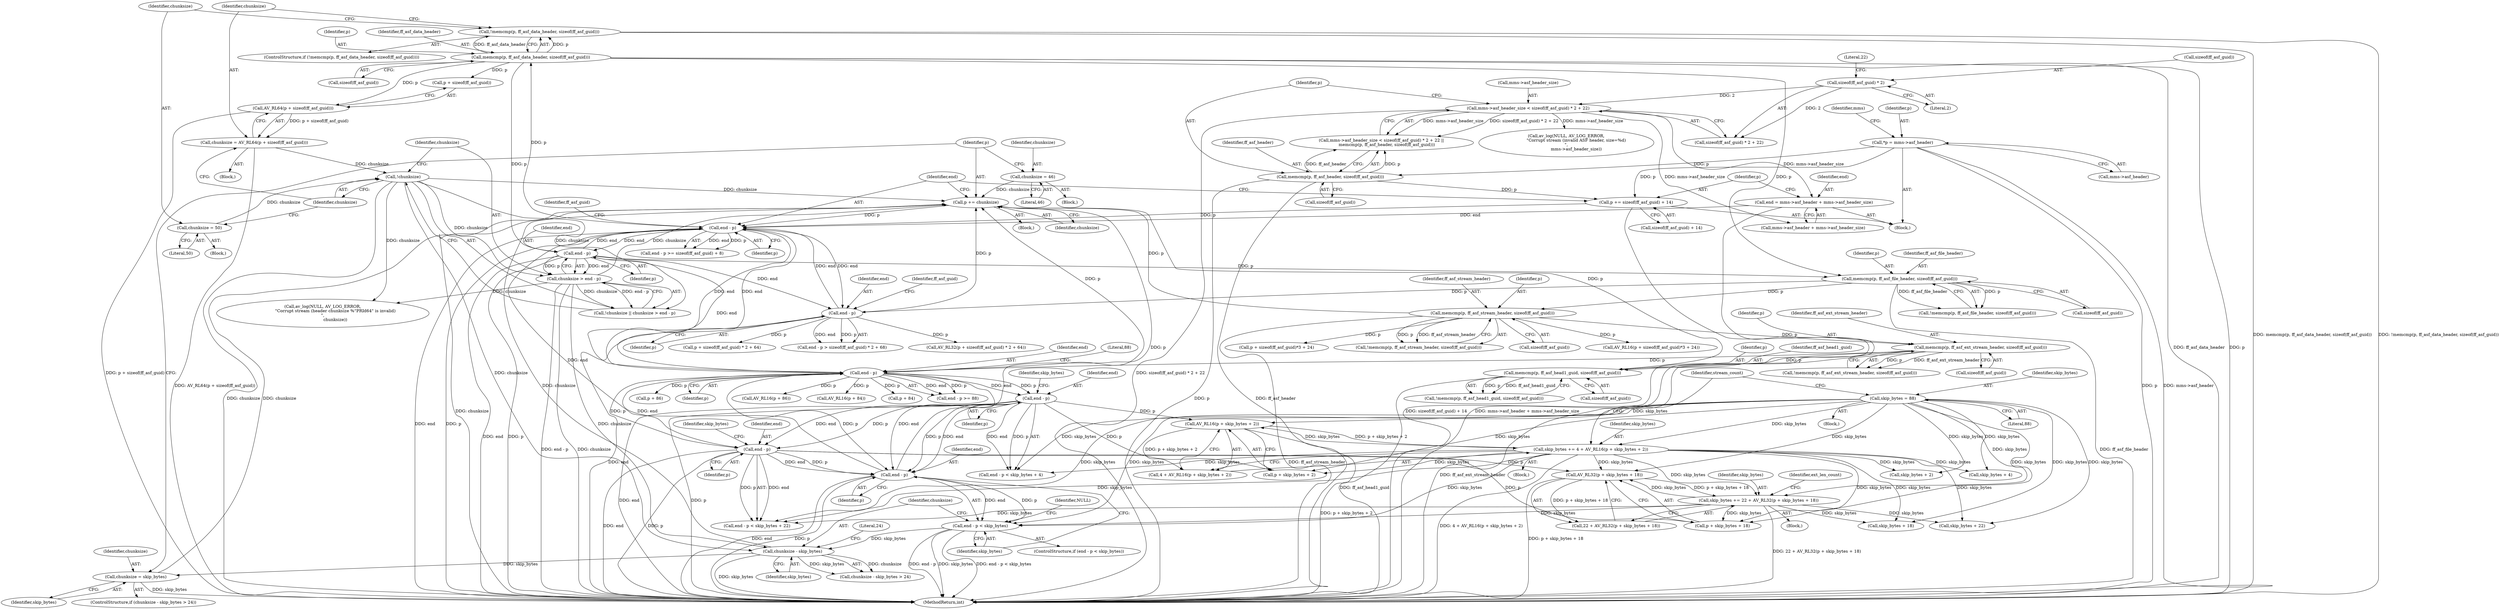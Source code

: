 digraph "0_FFmpeg_cced03dd667a5df6df8fd40d8de0bff477ee02e8@API" {
"1000174" [label="(Call,!memcmp(p, ff_asf_data_header, sizeof(ff_asf_guid)))"];
"1000175" [label="(Call,memcmp(p, ff_asf_data_header, sizeof(ff_asf_guid)))"];
"1000164" [label="(Call,end - p)"];
"1000375" [label="(Call,end - p)"];
"1000199" [label="(Call,end - p)"];
"1000367" [label="(Call,memcmp(p, ff_asf_ext_stream_header, sizeof(ff_asf_guid)))"];
"1000271" [label="(Call,memcmp(p, ff_asf_stream_header, sizeof(ff_asf_guid)))"];
"1000212" [label="(Call,memcmp(p, ff_asf_file_header, sizeof(ff_asf_guid)))"];
"1000220" [label="(Call,end - p)"];
"1000458" [label="(Call,end - p)"];
"1000404" [label="(Call,end - p)"];
"1000433" [label="(Call,end - p)"];
"1000147" [label="(Call,end = mms->asf_header + mms->asf_header_size)"];
"1000122" [label="(Call,mms->asf_header_size < sizeof(ff_asf_guid) * 2 + 22)"];
"1000127" [label="(Call,sizeof(ff_asf_guid) * 2)"];
"1000156" [label="(Call,p += sizeof(ff_asf_guid) + 14)"];
"1000107" [label="(Call,*p = mms->asf_header)"];
"1000132" [label="(Call,memcmp(p, ff_asf_header, sizeof(ff_asf_guid)))"];
"1000490" [label="(Call,p += chunksize)"];
"1000471" [label="(Call,chunksize - skip_bytes)"];
"1000195" [label="(Call,!chunksize)"];
"1000181" [label="(Call,chunksize = 50)"];
"1000186" [label="(Call,chunksize = AV_RL64(p + sizeof(ff_asf_guid)))"];
"1000188" [label="(Call,AV_RL64(p + sizeof(ff_asf_guid)))"];
"1000197" [label="(Call,chunksize > end - p)"];
"1000457" [label="(Call,end - p < skip_bytes)"];
"1000395" [label="(Call,skip_bytes = 88)"];
"1000446" [label="(Call,skip_bytes += 22 + AV_RL32(p + skip_bytes + 18))"];
"1000450" [label="(Call,AV_RL32(p + skip_bytes + 18))"];
"1000417" [label="(Call,skip_bytes += 4 + AV_RL16(p + skip_bytes + 2))"];
"1000421" [label="(Call,AV_RL16(p + skip_bytes + 2))"];
"1000487" [label="(Call,chunksize = 46)"];
"1000475" [label="(Call,chunksize = skip_bytes)"];
"1000481" [label="(Call,memcmp(p, ff_asf_head1_guid, sizeof(ff_asf_guid)))"];
"1000182" [label="(Identifier,chunksize)"];
"1000486" [label="(Block,)"];
"1000128" [label="(Call,sizeof(ff_asf_guid))"];
"1000220" [label="(Call,end - p)"];
"1000464" [label="(Identifier,NULL)"];
"1000186" [label="(Call,chunksize = AV_RL64(p + sizeof(ff_asf_guid)))"];
"1000273" [label="(Identifier,ff_asf_stream_header)"];
"1000422" [label="(Call,p + skip_bytes + 2)"];
"1000212" [label="(Call,memcmp(p, ff_asf_file_header, sizeof(ff_asf_guid)))"];
"1000270" [label="(Call,!memcmp(p, ff_asf_stream_header, sizeof(ff_asf_guid)))"];
"1000487" [label="(Call,chunksize = 46)"];
"1000117" [label="(Identifier,mms)"];
"1000213" [label="(Identifier,p)"];
"1000181" [label="(Call,chunksize = 50)"];
"1000219" [label="(Call,end - p > sizeof(ff_asf_guid) * 2 + 68)"];
"1000156" [label="(Call,p += sizeof(ff_asf_guid) + 14)"];
"1000271" [label="(Call,memcmp(p, ff_asf_stream_header, sizeof(ff_asf_guid)))"];
"1000390" [label="(Call,AV_RL16(p + 86))"];
"1000404" [label="(Call,end - p)"];
"1000211" [label="(Call,!memcmp(p, ff_asf_file_header, sizeof(ff_asf_guid)))"];
"1000460" [label="(Identifier,p)"];
"1000178" [label="(Call,sizeof(ff_asf_guid))"];
"1000461" [label="(Identifier,skip_bytes)"];
"1000470" [label="(Call,chunksize - skip_bytes > 24)"];
"1000195" [label="(Call,!chunksize)"];
"1000176" [label="(Identifier,p)"];
"1000132" [label="(Call,memcmp(p, ff_asf_header, sizeof(ff_asf_guid)))"];
"1000447" [label="(Identifier,skip_bytes)"];
"1000234" [label="(Call,AV_RL32(p + sizeof(ff_asf_guid) * 2 + 64))"];
"1000395" [label="(Call,skip_bytes = 88)"];
"1000484" [label="(Call,sizeof(ff_asf_guid))"];
"1000379" [label="(Block,)"];
"1000123" [label="(Call,mms->asf_header_size)"];
"1000456" [label="(ControlStructure,if (end - p < skip_bytes))"];
"1000126" [label="(Call,sizeof(ff_asf_guid) * 2 + 22)"];
"1000495" [label="(MethodReturn,int)"];
"1000401" [label="(Block,)"];
"1000473" [label="(Identifier,skip_bytes)"];
"1000177" [label="(Identifier,ff_asf_data_header)"];
"1000367" [label="(Call,memcmp(p, ff_asf_ext_stream_header, sizeof(ff_asf_guid)))"];
"1000446" [label="(Call,skip_bytes += 22 + AV_RL32(p + skip_bytes + 18))"];
"1000215" [label="(Call,sizeof(ff_asf_guid))"];
"1000483" [label="(Identifier,ff_asf_head1_guid)"];
"1000458" [label="(Call,end - p)"];
"1000109" [label="(Call,mms->asf_header)"];
"1000171" [label="(Block,)"];
"1000189" [label="(Call,p + sizeof(ff_asf_guid))"];
"1000453" [label="(Call,skip_bytes + 18)"];
"1000432" [label="(Call,end - p < skip_bytes + 22)"];
"1000406" [label="(Identifier,p)"];
"1000164" [label="(Call,end - p)"];
"1000457" [label="(Call,end - p < skip_bytes)"];
"1000169" [label="(Identifier,ff_asf_guid)"];
"1000492" [label="(Identifier,chunksize)"];
"1000200" [label="(Identifier,end)"];
"1000488" [label="(Identifier,chunksize)"];
"1000477" [label="(Identifier,skip_bytes)"];
"1000375" [label="(Call,end - p)"];
"1000489" [label="(Literal,46)"];
"1000433" [label="(Call,end - p)"];
"1000451" [label="(Call,p + skip_bytes + 18)"];
"1000407" [label="(Call,skip_bytes + 4)"];
"1000149" [label="(Call,mms->asf_header + mms->asf_header_size)"];
"1000400" [label="(Identifier,stream_count)"];
"1000383" [label="(Call,AV_RL16(p + 84))"];
"1000272" [label="(Identifier,p)"];
"1000226" [label="(Identifier,ff_asf_guid)"];
"1000405" [label="(Identifier,end)"];
"1000378" [label="(Literal,88)"];
"1000436" [label="(Call,skip_bytes + 22)"];
"1000279" [label="(Call,AV_RL16(p + sizeof(ff_asf_guid)*3 + 24))"];
"1000482" [label="(Identifier,p)"];
"1000175" [label="(Call,memcmp(p, ff_asf_data_header, sizeof(ff_asf_guid)))"];
"1000370" [label="(Call,sizeof(ff_asf_guid))"];
"1000437" [label="(Identifier,skip_bytes)"];
"1000490" [label="(Call,p += chunksize)"];
"1000491" [label="(Identifier,p)"];
"1000475" [label="(Call,chunksize = skip_bytes)"];
"1000122" [label="(Call,mms->asf_header_size < sizeof(ff_asf_guid) * 2 + 22)"];
"1000130" [label="(Literal,2)"];
"1000222" [label="(Identifier,p)"];
"1000448" [label="(Call,22 + AV_RL32(p + skip_bytes + 18))"];
"1000157" [label="(Identifier,p)"];
"1000474" [label="(Literal,24)"];
"1000480" [label="(Call,!memcmp(p, ff_asf_head1_guid, sizeof(ff_asf_guid)))"];
"1000148" [label="(Identifier,end)"];
"1000147" [label="(Call,end = mms->asf_header + mms->asf_header_size)"];
"1000108" [label="(Identifier,p)"];
"1000376" [label="(Identifier,end)"];
"1000183" [label="(Literal,50)"];
"1000133" [label="(Identifier,p)"];
"1000131" [label="(Literal,22)"];
"1000107" [label="(Call,*p = mms->asf_header)"];
"1000127" [label="(Call,sizeof(ff_asf_guid) * 2)"];
"1000421" [label="(Call,AV_RL16(p + skip_bytes + 2))"];
"1000476" [label="(Identifier,chunksize)"];
"1000368" [label="(Identifier,p)"];
"1000274" [label="(Call,sizeof(ff_asf_guid))"];
"1000280" [label="(Call,p + sizeof(ff_asf_guid)*3 + 24)"];
"1000174" [label="(Call,!memcmp(p, ff_asf_data_header, sizeof(ff_asf_guid)))"];
"1000408" [label="(Identifier,skip_bytes)"];
"1000134" [label="(Identifier,ff_asf_header)"];
"1000417" [label="(Call,skip_bytes += 4 + AV_RL16(p + skip_bytes + 2))"];
"1000105" [label="(Block,)"];
"1000158" [label="(Call,sizeof(ff_asf_guid) + 14)"];
"1000403" [label="(Call,end - p < skip_bytes + 4)"];
"1000121" [label="(Call,mms->asf_header_size < sizeof(ff_asf_guid) * 2 + 22 ||\n        memcmp(p, ff_asf_header, sizeof(ff_asf_guid)))"];
"1000384" [label="(Call,p + 84)"];
"1000369" [label="(Identifier,ff_asf_ext_stream_header)"];
"1000481" [label="(Call,memcmp(p, ff_asf_head1_guid, sizeof(ff_asf_guid)))"];
"1000197" [label="(Call,chunksize > end - p)"];
"1000166" [label="(Identifier,p)"];
"1000188" [label="(Call,AV_RL64(p + sizeof(ff_asf_guid)))"];
"1000198" [label="(Identifier,chunksize)"];
"1000196" [label="(Identifier,chunksize)"];
"1000374" [label="(Call,end - p >= 88)"];
"1000221" [label="(Identifier,end)"];
"1000424" [label="(Call,skip_bytes + 2)"];
"1000194" [label="(Call,!chunksize || chunksize > end - p)"];
"1000180" [label="(Block,)"];
"1000165" [label="(Identifier,end)"];
"1000471" [label="(Call,chunksize - skip_bytes)"];
"1000418" [label="(Identifier,skip_bytes)"];
"1000138" [label="(Call,av_log(NULL, AV_LOG_ERROR,\n               \"Corrupt stream (invalid ASF header, size=%d)\n\",\n               mms->asf_header_size))"];
"1000214" [label="(Identifier,ff_asf_file_header)"];
"1000135" [label="(Call,sizeof(ff_asf_guid))"];
"1000203" [label="(Call,av_log(NULL, AV_LOG_ERROR,\n                   \"Corrupt stream (header chunksize %\"PRId64\" is invalid)\n\",\n                   chunksize))"];
"1000391" [label="(Call,p + 86)"];
"1000419" [label="(Call,4 + AV_RL16(p + skip_bytes + 2))"];
"1000396" [label="(Identifier,skip_bytes)"];
"1000472" [label="(Identifier,chunksize)"];
"1000187" [label="(Identifier,chunksize)"];
"1000377" [label="(Identifier,p)"];
"1000429" [label="(Identifier,ext_len_count)"];
"1000163" [label="(Call,end - p >= sizeof(ff_asf_guid) + 8)"];
"1000235" [label="(Call,p + sizeof(ff_asf_guid) * 2 + 64)"];
"1000397" [label="(Literal,88)"];
"1000434" [label="(Identifier,end)"];
"1000201" [label="(Identifier,p)"];
"1000450" [label="(Call,AV_RL32(p + skip_bytes + 18))"];
"1000430" [label="(Block,)"];
"1000469" [label="(ControlStructure,if (chunksize - skip_bytes > 24))"];
"1000173" [label="(ControlStructure,if (!memcmp(p, ff_asf_data_header, sizeof(ff_asf_guid))))"];
"1000459" [label="(Identifier,end)"];
"1000185" [label="(Block,)"];
"1000199" [label="(Call,end - p)"];
"1000435" [label="(Identifier,p)"];
"1000366" [label="(Call,!memcmp(p, ff_asf_ext_stream_header, sizeof(ff_asf_guid)))"];
"1000174" -> "1000173"  [label="AST: "];
"1000174" -> "1000175"  [label="CFG: "];
"1000175" -> "1000174"  [label="AST: "];
"1000182" -> "1000174"  [label="CFG: "];
"1000187" -> "1000174"  [label="CFG: "];
"1000174" -> "1000495"  [label="DDG: !memcmp(p, ff_asf_data_header, sizeof(ff_asf_guid))"];
"1000174" -> "1000495"  [label="DDG: memcmp(p, ff_asf_data_header, sizeof(ff_asf_guid))"];
"1000175" -> "1000174"  [label="DDG: p"];
"1000175" -> "1000174"  [label="DDG: ff_asf_data_header"];
"1000175" -> "1000178"  [label="CFG: "];
"1000176" -> "1000175"  [label="AST: "];
"1000177" -> "1000175"  [label="AST: "];
"1000178" -> "1000175"  [label="AST: "];
"1000175" -> "1000495"  [label="DDG: p"];
"1000175" -> "1000495"  [label="DDG: ff_asf_data_header"];
"1000164" -> "1000175"  [label="DDG: p"];
"1000175" -> "1000188"  [label="DDG: p"];
"1000175" -> "1000189"  [label="DDG: p"];
"1000175" -> "1000199"  [label="DDG: p"];
"1000175" -> "1000212"  [label="DDG: p"];
"1000164" -> "1000163"  [label="AST: "];
"1000164" -> "1000166"  [label="CFG: "];
"1000165" -> "1000164"  [label="AST: "];
"1000166" -> "1000164"  [label="AST: "];
"1000169" -> "1000164"  [label="CFG: "];
"1000164" -> "1000495"  [label="DDG: p"];
"1000164" -> "1000495"  [label="DDG: end"];
"1000164" -> "1000163"  [label="DDG: end"];
"1000164" -> "1000163"  [label="DDG: p"];
"1000375" -> "1000164"  [label="DDG: end"];
"1000220" -> "1000164"  [label="DDG: end"];
"1000458" -> "1000164"  [label="DDG: end"];
"1000199" -> "1000164"  [label="DDG: end"];
"1000147" -> "1000164"  [label="DDG: end"];
"1000156" -> "1000164"  [label="DDG: p"];
"1000490" -> "1000164"  [label="DDG: p"];
"1000164" -> "1000199"  [label="DDG: end"];
"1000164" -> "1000220"  [label="DDG: end"];
"1000164" -> "1000375"  [label="DDG: end"];
"1000375" -> "1000374"  [label="AST: "];
"1000375" -> "1000377"  [label="CFG: "];
"1000376" -> "1000375"  [label="AST: "];
"1000377" -> "1000375"  [label="AST: "];
"1000378" -> "1000375"  [label="CFG: "];
"1000375" -> "1000374"  [label="DDG: end"];
"1000375" -> "1000374"  [label="DDG: p"];
"1000199" -> "1000375"  [label="DDG: end"];
"1000367" -> "1000375"  [label="DDG: p"];
"1000375" -> "1000383"  [label="DDG: p"];
"1000375" -> "1000384"  [label="DDG: p"];
"1000375" -> "1000390"  [label="DDG: p"];
"1000375" -> "1000391"  [label="DDG: p"];
"1000375" -> "1000404"  [label="DDG: end"];
"1000375" -> "1000404"  [label="DDG: p"];
"1000375" -> "1000433"  [label="DDG: end"];
"1000375" -> "1000433"  [label="DDG: p"];
"1000375" -> "1000458"  [label="DDG: end"];
"1000375" -> "1000458"  [label="DDG: p"];
"1000375" -> "1000490"  [label="DDG: p"];
"1000199" -> "1000197"  [label="AST: "];
"1000199" -> "1000201"  [label="CFG: "];
"1000200" -> "1000199"  [label="AST: "];
"1000201" -> "1000199"  [label="AST: "];
"1000197" -> "1000199"  [label="CFG: "];
"1000199" -> "1000495"  [label="DDG: p"];
"1000199" -> "1000495"  [label="DDG: end"];
"1000199" -> "1000197"  [label="DDG: end"];
"1000199" -> "1000197"  [label="DDG: p"];
"1000199" -> "1000212"  [label="DDG: p"];
"1000199" -> "1000220"  [label="DDG: end"];
"1000367" -> "1000366"  [label="AST: "];
"1000367" -> "1000370"  [label="CFG: "];
"1000368" -> "1000367"  [label="AST: "];
"1000369" -> "1000367"  [label="AST: "];
"1000370" -> "1000367"  [label="AST: "];
"1000366" -> "1000367"  [label="CFG: "];
"1000367" -> "1000495"  [label="DDG: ff_asf_ext_stream_header"];
"1000367" -> "1000366"  [label="DDG: p"];
"1000367" -> "1000366"  [label="DDG: ff_asf_ext_stream_header"];
"1000271" -> "1000367"  [label="DDG: p"];
"1000367" -> "1000481"  [label="DDG: p"];
"1000271" -> "1000270"  [label="AST: "];
"1000271" -> "1000274"  [label="CFG: "];
"1000272" -> "1000271"  [label="AST: "];
"1000273" -> "1000271"  [label="AST: "];
"1000274" -> "1000271"  [label="AST: "];
"1000270" -> "1000271"  [label="CFG: "];
"1000271" -> "1000495"  [label="DDG: ff_asf_stream_header"];
"1000271" -> "1000270"  [label="DDG: p"];
"1000271" -> "1000270"  [label="DDG: ff_asf_stream_header"];
"1000212" -> "1000271"  [label="DDG: p"];
"1000271" -> "1000279"  [label="DDG: p"];
"1000271" -> "1000280"  [label="DDG: p"];
"1000271" -> "1000490"  [label="DDG: p"];
"1000212" -> "1000211"  [label="AST: "];
"1000212" -> "1000215"  [label="CFG: "];
"1000213" -> "1000212"  [label="AST: "];
"1000214" -> "1000212"  [label="AST: "];
"1000215" -> "1000212"  [label="AST: "];
"1000211" -> "1000212"  [label="CFG: "];
"1000212" -> "1000495"  [label="DDG: ff_asf_file_header"];
"1000212" -> "1000211"  [label="DDG: p"];
"1000212" -> "1000211"  [label="DDG: ff_asf_file_header"];
"1000212" -> "1000220"  [label="DDG: p"];
"1000220" -> "1000219"  [label="AST: "];
"1000220" -> "1000222"  [label="CFG: "];
"1000221" -> "1000220"  [label="AST: "];
"1000222" -> "1000220"  [label="AST: "];
"1000226" -> "1000220"  [label="CFG: "];
"1000220" -> "1000495"  [label="DDG: end"];
"1000220" -> "1000219"  [label="DDG: end"];
"1000220" -> "1000219"  [label="DDG: p"];
"1000220" -> "1000234"  [label="DDG: p"];
"1000220" -> "1000235"  [label="DDG: p"];
"1000220" -> "1000490"  [label="DDG: p"];
"1000458" -> "1000457"  [label="AST: "];
"1000458" -> "1000460"  [label="CFG: "];
"1000459" -> "1000458"  [label="AST: "];
"1000460" -> "1000458"  [label="AST: "];
"1000461" -> "1000458"  [label="CFG: "];
"1000458" -> "1000495"  [label="DDG: p"];
"1000458" -> "1000495"  [label="DDG: end"];
"1000458" -> "1000457"  [label="DDG: end"];
"1000458" -> "1000457"  [label="DDG: p"];
"1000404" -> "1000458"  [label="DDG: end"];
"1000404" -> "1000458"  [label="DDG: p"];
"1000433" -> "1000458"  [label="DDG: end"];
"1000433" -> "1000458"  [label="DDG: p"];
"1000458" -> "1000490"  [label="DDG: p"];
"1000404" -> "1000403"  [label="AST: "];
"1000404" -> "1000406"  [label="CFG: "];
"1000405" -> "1000404"  [label="AST: "];
"1000406" -> "1000404"  [label="AST: "];
"1000408" -> "1000404"  [label="CFG: "];
"1000404" -> "1000495"  [label="DDG: end"];
"1000404" -> "1000495"  [label="DDG: p"];
"1000404" -> "1000403"  [label="DDG: end"];
"1000404" -> "1000403"  [label="DDG: p"];
"1000404" -> "1000421"  [label="DDG: p"];
"1000404" -> "1000422"  [label="DDG: p"];
"1000404" -> "1000433"  [label="DDG: end"];
"1000404" -> "1000433"  [label="DDG: p"];
"1000433" -> "1000432"  [label="AST: "];
"1000433" -> "1000435"  [label="CFG: "];
"1000434" -> "1000433"  [label="AST: "];
"1000435" -> "1000433"  [label="AST: "];
"1000437" -> "1000433"  [label="CFG: "];
"1000433" -> "1000495"  [label="DDG: end"];
"1000433" -> "1000495"  [label="DDG: p"];
"1000433" -> "1000432"  [label="DDG: end"];
"1000433" -> "1000432"  [label="DDG: p"];
"1000433" -> "1000450"  [label="DDG: p"];
"1000433" -> "1000451"  [label="DDG: p"];
"1000147" -> "1000105"  [label="AST: "];
"1000147" -> "1000149"  [label="CFG: "];
"1000148" -> "1000147"  [label="AST: "];
"1000149" -> "1000147"  [label="AST: "];
"1000157" -> "1000147"  [label="CFG: "];
"1000147" -> "1000495"  [label="DDG: mms->asf_header + mms->asf_header_size"];
"1000122" -> "1000147"  [label="DDG: mms->asf_header_size"];
"1000122" -> "1000121"  [label="AST: "];
"1000122" -> "1000126"  [label="CFG: "];
"1000123" -> "1000122"  [label="AST: "];
"1000126" -> "1000122"  [label="AST: "];
"1000133" -> "1000122"  [label="CFG: "];
"1000121" -> "1000122"  [label="CFG: "];
"1000122" -> "1000495"  [label="DDG: sizeof(ff_asf_guid) * 2 + 22"];
"1000122" -> "1000121"  [label="DDG: mms->asf_header_size"];
"1000122" -> "1000121"  [label="DDG: sizeof(ff_asf_guid) * 2 + 22"];
"1000127" -> "1000122"  [label="DDG: 2"];
"1000122" -> "1000138"  [label="DDG: mms->asf_header_size"];
"1000122" -> "1000149"  [label="DDG: mms->asf_header_size"];
"1000127" -> "1000126"  [label="AST: "];
"1000127" -> "1000130"  [label="CFG: "];
"1000128" -> "1000127"  [label="AST: "];
"1000130" -> "1000127"  [label="AST: "];
"1000131" -> "1000127"  [label="CFG: "];
"1000127" -> "1000126"  [label="DDG: 2"];
"1000156" -> "1000105"  [label="AST: "];
"1000156" -> "1000158"  [label="CFG: "];
"1000157" -> "1000156"  [label="AST: "];
"1000158" -> "1000156"  [label="AST: "];
"1000165" -> "1000156"  [label="CFG: "];
"1000156" -> "1000495"  [label="DDG: sizeof(ff_asf_guid) + 14"];
"1000107" -> "1000156"  [label="DDG: p"];
"1000132" -> "1000156"  [label="DDG: p"];
"1000107" -> "1000105"  [label="AST: "];
"1000107" -> "1000109"  [label="CFG: "];
"1000108" -> "1000107"  [label="AST: "];
"1000109" -> "1000107"  [label="AST: "];
"1000117" -> "1000107"  [label="CFG: "];
"1000107" -> "1000495"  [label="DDG: p"];
"1000107" -> "1000495"  [label="DDG: mms->asf_header"];
"1000107" -> "1000132"  [label="DDG: p"];
"1000132" -> "1000121"  [label="AST: "];
"1000132" -> "1000135"  [label="CFG: "];
"1000133" -> "1000132"  [label="AST: "];
"1000134" -> "1000132"  [label="AST: "];
"1000135" -> "1000132"  [label="AST: "];
"1000121" -> "1000132"  [label="CFG: "];
"1000132" -> "1000495"  [label="DDG: ff_asf_header"];
"1000132" -> "1000495"  [label="DDG: p"];
"1000132" -> "1000121"  [label="DDG: p"];
"1000132" -> "1000121"  [label="DDG: ff_asf_header"];
"1000490" -> "1000171"  [label="AST: "];
"1000490" -> "1000492"  [label="CFG: "];
"1000491" -> "1000490"  [label="AST: "];
"1000492" -> "1000490"  [label="AST: "];
"1000165" -> "1000490"  [label="CFG: "];
"1000490" -> "1000495"  [label="DDG: chunksize"];
"1000471" -> "1000490"  [label="DDG: chunksize"];
"1000487" -> "1000490"  [label="DDG: chunksize"];
"1000475" -> "1000490"  [label="DDG: chunksize"];
"1000195" -> "1000490"  [label="DDG: chunksize"];
"1000197" -> "1000490"  [label="DDG: chunksize"];
"1000481" -> "1000490"  [label="DDG: p"];
"1000471" -> "1000470"  [label="AST: "];
"1000471" -> "1000473"  [label="CFG: "];
"1000472" -> "1000471"  [label="AST: "];
"1000473" -> "1000471"  [label="AST: "];
"1000474" -> "1000471"  [label="CFG: "];
"1000471" -> "1000495"  [label="DDG: skip_bytes"];
"1000471" -> "1000470"  [label="DDG: chunksize"];
"1000471" -> "1000470"  [label="DDG: skip_bytes"];
"1000195" -> "1000471"  [label="DDG: chunksize"];
"1000197" -> "1000471"  [label="DDG: chunksize"];
"1000457" -> "1000471"  [label="DDG: skip_bytes"];
"1000471" -> "1000475"  [label="DDG: skip_bytes"];
"1000195" -> "1000194"  [label="AST: "];
"1000195" -> "1000196"  [label="CFG: "];
"1000196" -> "1000195"  [label="AST: "];
"1000198" -> "1000195"  [label="CFG: "];
"1000194" -> "1000195"  [label="CFG: "];
"1000195" -> "1000495"  [label="DDG: chunksize"];
"1000195" -> "1000194"  [label="DDG: chunksize"];
"1000181" -> "1000195"  [label="DDG: chunksize"];
"1000186" -> "1000195"  [label="DDG: chunksize"];
"1000195" -> "1000197"  [label="DDG: chunksize"];
"1000195" -> "1000203"  [label="DDG: chunksize"];
"1000181" -> "1000180"  [label="AST: "];
"1000181" -> "1000183"  [label="CFG: "];
"1000182" -> "1000181"  [label="AST: "];
"1000183" -> "1000181"  [label="AST: "];
"1000196" -> "1000181"  [label="CFG: "];
"1000186" -> "1000185"  [label="AST: "];
"1000186" -> "1000188"  [label="CFG: "];
"1000187" -> "1000186"  [label="AST: "];
"1000188" -> "1000186"  [label="AST: "];
"1000196" -> "1000186"  [label="CFG: "];
"1000186" -> "1000495"  [label="DDG: AV_RL64(p + sizeof(ff_asf_guid))"];
"1000188" -> "1000186"  [label="DDG: p + sizeof(ff_asf_guid)"];
"1000188" -> "1000189"  [label="CFG: "];
"1000189" -> "1000188"  [label="AST: "];
"1000188" -> "1000495"  [label="DDG: p + sizeof(ff_asf_guid)"];
"1000197" -> "1000194"  [label="AST: "];
"1000198" -> "1000197"  [label="AST: "];
"1000194" -> "1000197"  [label="CFG: "];
"1000197" -> "1000495"  [label="DDG: end - p"];
"1000197" -> "1000495"  [label="DDG: chunksize"];
"1000197" -> "1000194"  [label="DDG: chunksize"];
"1000197" -> "1000194"  [label="DDG: end - p"];
"1000197" -> "1000203"  [label="DDG: chunksize"];
"1000457" -> "1000456"  [label="AST: "];
"1000457" -> "1000461"  [label="CFG: "];
"1000461" -> "1000457"  [label="AST: "];
"1000464" -> "1000457"  [label="CFG: "];
"1000472" -> "1000457"  [label="CFG: "];
"1000457" -> "1000495"  [label="DDG: skip_bytes"];
"1000457" -> "1000495"  [label="DDG: end - p < skip_bytes"];
"1000457" -> "1000495"  [label="DDG: end - p"];
"1000395" -> "1000457"  [label="DDG: skip_bytes"];
"1000446" -> "1000457"  [label="DDG: skip_bytes"];
"1000417" -> "1000457"  [label="DDG: skip_bytes"];
"1000395" -> "1000379"  [label="AST: "];
"1000395" -> "1000397"  [label="CFG: "];
"1000396" -> "1000395"  [label="AST: "];
"1000397" -> "1000395"  [label="AST: "];
"1000400" -> "1000395"  [label="CFG: "];
"1000395" -> "1000403"  [label="DDG: skip_bytes"];
"1000395" -> "1000407"  [label="DDG: skip_bytes"];
"1000395" -> "1000417"  [label="DDG: skip_bytes"];
"1000395" -> "1000421"  [label="DDG: skip_bytes"];
"1000395" -> "1000422"  [label="DDG: skip_bytes"];
"1000395" -> "1000424"  [label="DDG: skip_bytes"];
"1000395" -> "1000432"  [label="DDG: skip_bytes"];
"1000395" -> "1000436"  [label="DDG: skip_bytes"];
"1000395" -> "1000446"  [label="DDG: skip_bytes"];
"1000395" -> "1000450"  [label="DDG: skip_bytes"];
"1000395" -> "1000451"  [label="DDG: skip_bytes"];
"1000395" -> "1000453"  [label="DDG: skip_bytes"];
"1000446" -> "1000430"  [label="AST: "];
"1000446" -> "1000448"  [label="CFG: "];
"1000447" -> "1000446"  [label="AST: "];
"1000448" -> "1000446"  [label="AST: "];
"1000429" -> "1000446"  [label="CFG: "];
"1000446" -> "1000495"  [label="DDG: 22 + AV_RL32(p + skip_bytes + 18)"];
"1000446" -> "1000432"  [label="DDG: skip_bytes"];
"1000446" -> "1000436"  [label="DDG: skip_bytes"];
"1000450" -> "1000446"  [label="DDG: p + skip_bytes + 18"];
"1000417" -> "1000446"  [label="DDG: skip_bytes"];
"1000446" -> "1000450"  [label="DDG: skip_bytes"];
"1000446" -> "1000451"  [label="DDG: skip_bytes"];
"1000446" -> "1000453"  [label="DDG: skip_bytes"];
"1000450" -> "1000448"  [label="AST: "];
"1000450" -> "1000451"  [label="CFG: "];
"1000451" -> "1000450"  [label="AST: "];
"1000448" -> "1000450"  [label="CFG: "];
"1000450" -> "1000495"  [label="DDG: p + skip_bytes + 18"];
"1000450" -> "1000448"  [label="DDG: p + skip_bytes + 18"];
"1000417" -> "1000450"  [label="DDG: skip_bytes"];
"1000417" -> "1000401"  [label="AST: "];
"1000417" -> "1000419"  [label="CFG: "];
"1000418" -> "1000417"  [label="AST: "];
"1000419" -> "1000417"  [label="AST: "];
"1000400" -> "1000417"  [label="CFG: "];
"1000417" -> "1000495"  [label="DDG: 4 + AV_RL16(p + skip_bytes + 2)"];
"1000417" -> "1000403"  [label="DDG: skip_bytes"];
"1000417" -> "1000407"  [label="DDG: skip_bytes"];
"1000421" -> "1000417"  [label="DDG: p + skip_bytes + 2"];
"1000417" -> "1000421"  [label="DDG: skip_bytes"];
"1000417" -> "1000422"  [label="DDG: skip_bytes"];
"1000417" -> "1000424"  [label="DDG: skip_bytes"];
"1000417" -> "1000432"  [label="DDG: skip_bytes"];
"1000417" -> "1000436"  [label="DDG: skip_bytes"];
"1000417" -> "1000451"  [label="DDG: skip_bytes"];
"1000417" -> "1000453"  [label="DDG: skip_bytes"];
"1000421" -> "1000419"  [label="AST: "];
"1000421" -> "1000422"  [label="CFG: "];
"1000422" -> "1000421"  [label="AST: "];
"1000419" -> "1000421"  [label="CFG: "];
"1000421" -> "1000495"  [label="DDG: p + skip_bytes + 2"];
"1000421" -> "1000419"  [label="DDG: p + skip_bytes + 2"];
"1000487" -> "1000486"  [label="AST: "];
"1000487" -> "1000489"  [label="CFG: "];
"1000488" -> "1000487"  [label="AST: "];
"1000489" -> "1000487"  [label="AST: "];
"1000491" -> "1000487"  [label="CFG: "];
"1000475" -> "1000469"  [label="AST: "];
"1000475" -> "1000477"  [label="CFG: "];
"1000476" -> "1000475"  [label="AST: "];
"1000477" -> "1000475"  [label="AST: "];
"1000491" -> "1000475"  [label="CFG: "];
"1000475" -> "1000495"  [label="DDG: skip_bytes"];
"1000481" -> "1000480"  [label="AST: "];
"1000481" -> "1000484"  [label="CFG: "];
"1000482" -> "1000481"  [label="AST: "];
"1000483" -> "1000481"  [label="AST: "];
"1000484" -> "1000481"  [label="AST: "];
"1000480" -> "1000481"  [label="CFG: "];
"1000481" -> "1000495"  [label="DDG: ff_asf_head1_guid"];
"1000481" -> "1000480"  [label="DDG: p"];
"1000481" -> "1000480"  [label="DDG: ff_asf_head1_guid"];
}
